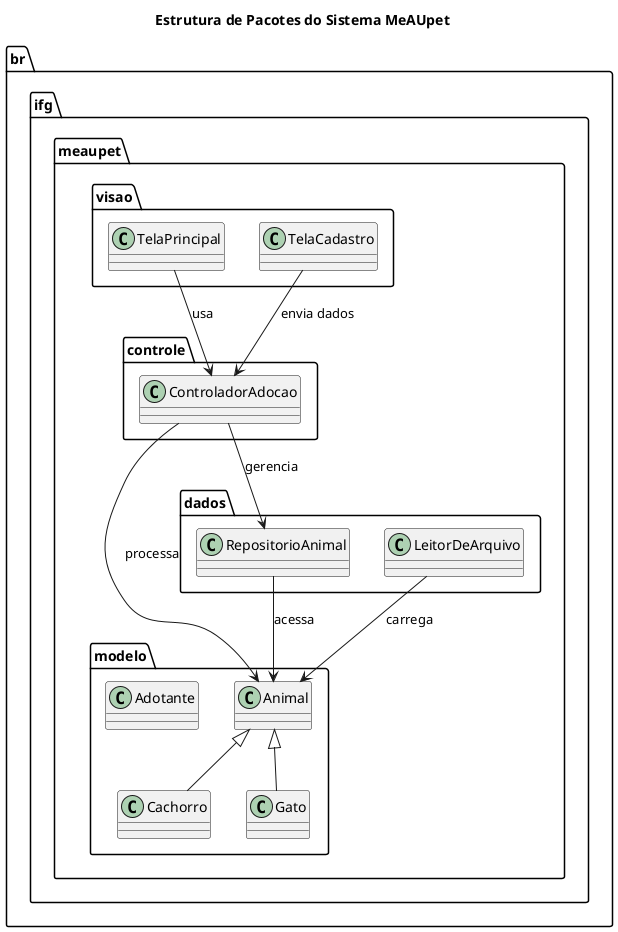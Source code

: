@startuml
title Estrutura de Pacotes do Sistema MeAUpet

package "br.ifg.meaupet.modelo" {
    class Animal
    class Cachorro
    class Gato
    class Adotante
    Animal <|-- Cachorro
    Animal <|-- Gato
}

package "br.ifg.meaupet.dados" {
    class RepositorioAnimal
    class LeitorDeArquivo
}

package "br.ifg.meaupet.controle" {
    class ControladorAdocao
}

package "br.ifg.meaupet.visao" {
    class TelaPrincipal
    class TelaCadastro
}

RepositorioAnimal --> Animal : acessa
LeitorDeArquivo --> Animal : carrega
ControladorAdocao --> RepositorioAnimal : gerencia
ControladorAdocao --> Animal : processa
TelaPrincipal --> ControladorAdocao : usa
TelaCadastro --> ControladorAdocao : envia dados

@enduml
